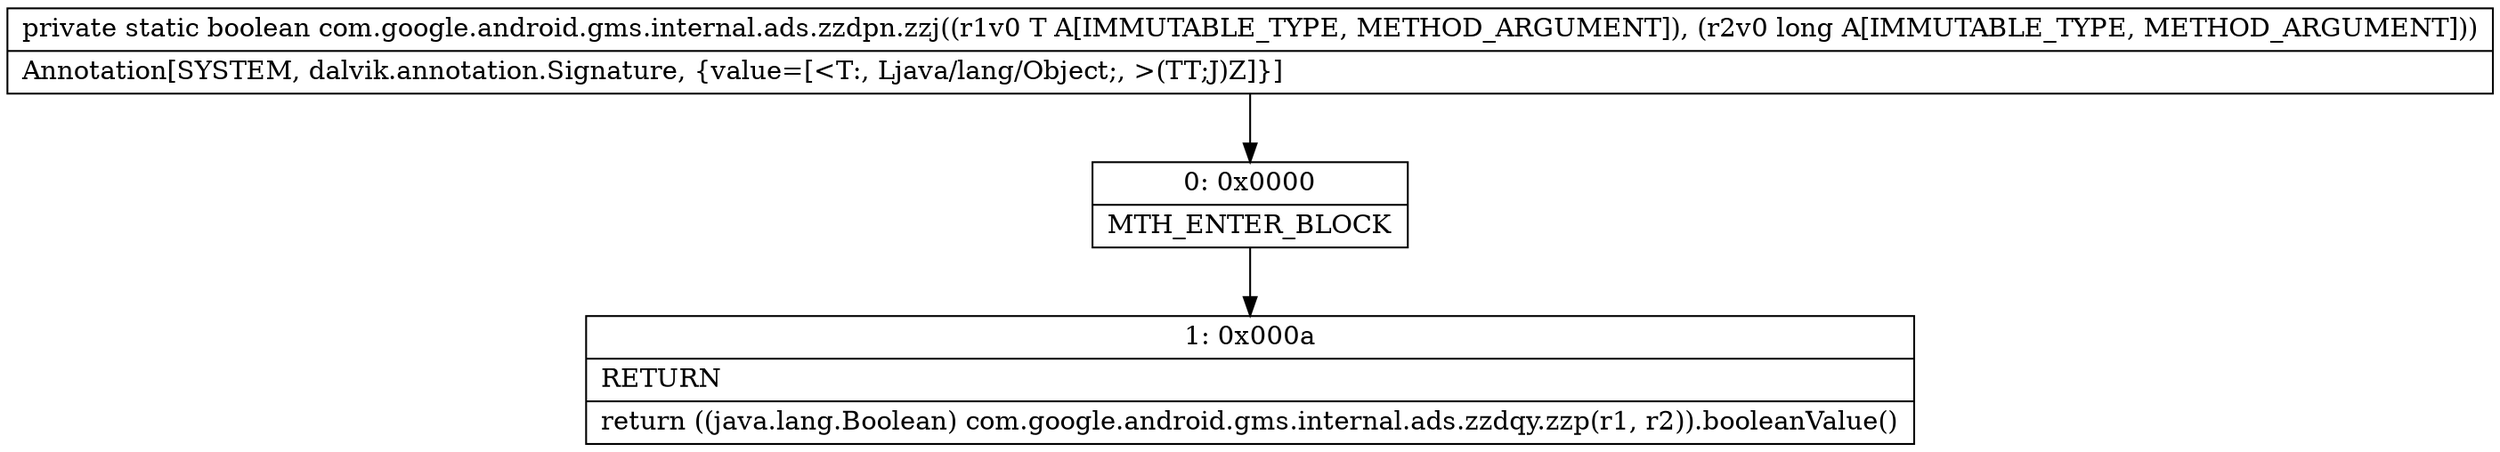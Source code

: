 digraph "CFG forcom.google.android.gms.internal.ads.zzdpn.zzj(Ljava\/lang\/Object;J)Z" {
Node_0 [shape=record,label="{0\:\ 0x0000|MTH_ENTER_BLOCK\l}"];
Node_1 [shape=record,label="{1\:\ 0x000a|RETURN\l|return ((java.lang.Boolean) com.google.android.gms.internal.ads.zzdqy.zzp(r1, r2)).booleanValue()\l}"];
MethodNode[shape=record,label="{private static boolean com.google.android.gms.internal.ads.zzdpn.zzj((r1v0 T A[IMMUTABLE_TYPE, METHOD_ARGUMENT]), (r2v0 long A[IMMUTABLE_TYPE, METHOD_ARGUMENT]))  | Annotation[SYSTEM, dalvik.annotation.Signature, \{value=[\<T:, Ljava\/lang\/Object;, \>(TT;J)Z]\}]\l}"];
MethodNode -> Node_0;
Node_0 -> Node_1;
}

